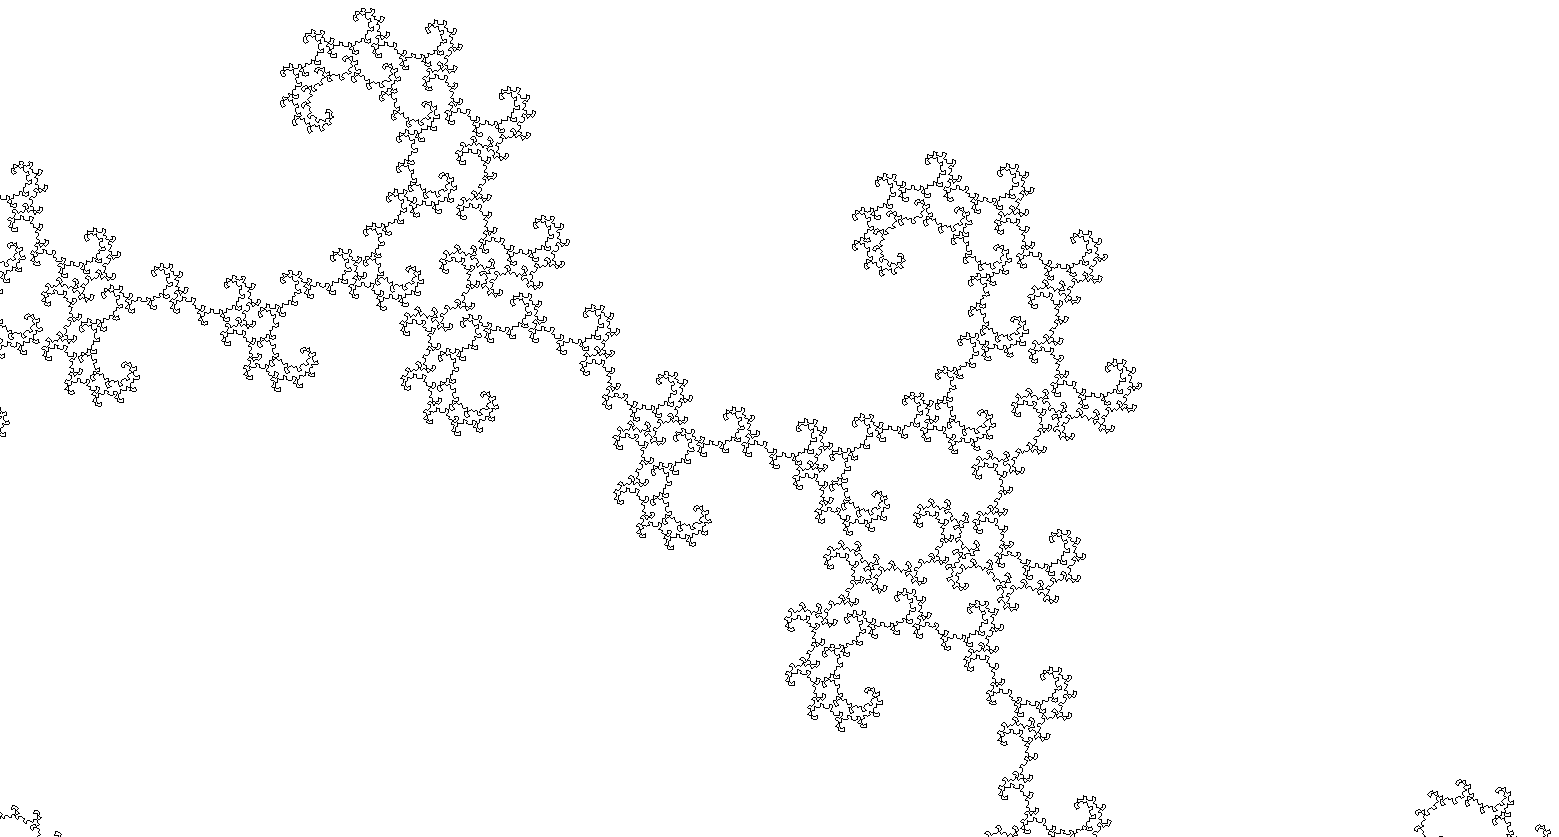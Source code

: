 \documentclass{standalone}
\usepackage{luamplib}
\usepackage{dwmpcode}
\mplibtextextlabel{enable}
\begin{document}
\begin{mplibcode}
numeric r, phi, theta;
phi = 0.61803398875; 
r = phi ** phi;
theta = angle (fullcircle scaled 2r intersectionpoint fullcircle scaled (2r*r) shifted right);

vardef dragon(expr a, b) = 
    if abs(a-b) > 1.618:
        save p; pair p;
        p = r[a, b] rotatedabout(a, theta); 
        dragon(a, p) & reverse dragon(b, p)
    else:
        a .. b
    fi
enddef;

beginfig(1);
    path p; p = dragon(origin, 518 right);
    draw p withpen pencircle scaled 1/8 withcolor \mpcolor{carrot};
    picture base; base = image(
        draw 10 left -- 90 right withcolor 3/4;
        path a; a = (origin -- r * dir theta -- right) scaled 80;
        draw a; 
        for t=0 upto 2: draw point t of a withpen pencircle scaled 2 withcolor .54 red; endfor
        label.ulft("$r$", point 1/2 of a);
        label.urt ("$r^2$", point 3/2 of a);
        label.bot ("$1$", 1/2[point 0 of a, point 2 of a]);
        label("$\theta$", 18 dir 1/2 theta);
    );
    label.lrt(base, ulcorner currentpicture);
endfig;
\end{mplibcode}
\end{document}

